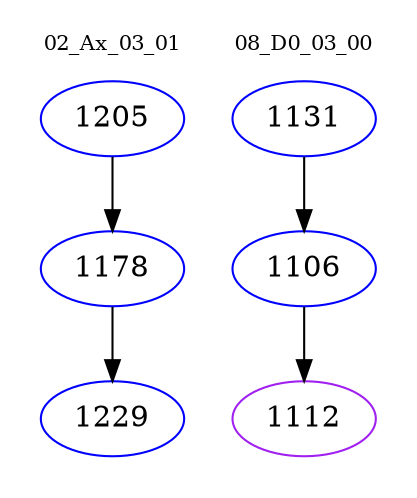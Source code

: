 digraph{
subgraph cluster_0 {
color = white
label = "02_Ax_03_01";
fontsize=10;
T0_1205 [label="1205", color="blue"]
T0_1205 -> T0_1178 [color="black"]
T0_1178 [label="1178", color="blue"]
T0_1178 -> T0_1229 [color="black"]
T0_1229 [label="1229", color="blue"]
}
subgraph cluster_1 {
color = white
label = "08_D0_03_00";
fontsize=10;
T1_1131 [label="1131", color="blue"]
T1_1131 -> T1_1106 [color="black"]
T1_1106 [label="1106", color="blue"]
T1_1106 -> T1_1112 [color="black"]
T1_1112 [label="1112", color="purple"]
}
}
